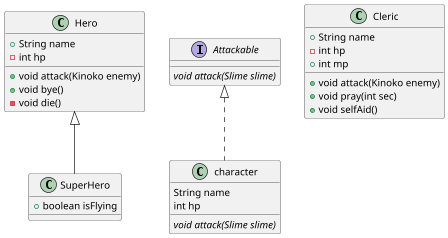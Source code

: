 @startuml
'https://plantuml.com/class-diagram
scale 0.7

class SuperHero extends Hero {
    + boolean isFlying
}

interface Attackable {
    {abstract} void attack(Slime slime)
}

class character implements Attackable {
    String name
    int hp

    {abstract} void attack(Slime slime)
}

class Hero {
    + String name
    - int hp

    + void attack(Kinoko enemy)
    + void bye()
    - void die()
}

class Cleric {
    + String name
    - int hp
    + int mp

    + void attack(Kinoko enemy)
    + void pray(int sec)
    + void selfAid()
}

@enduml